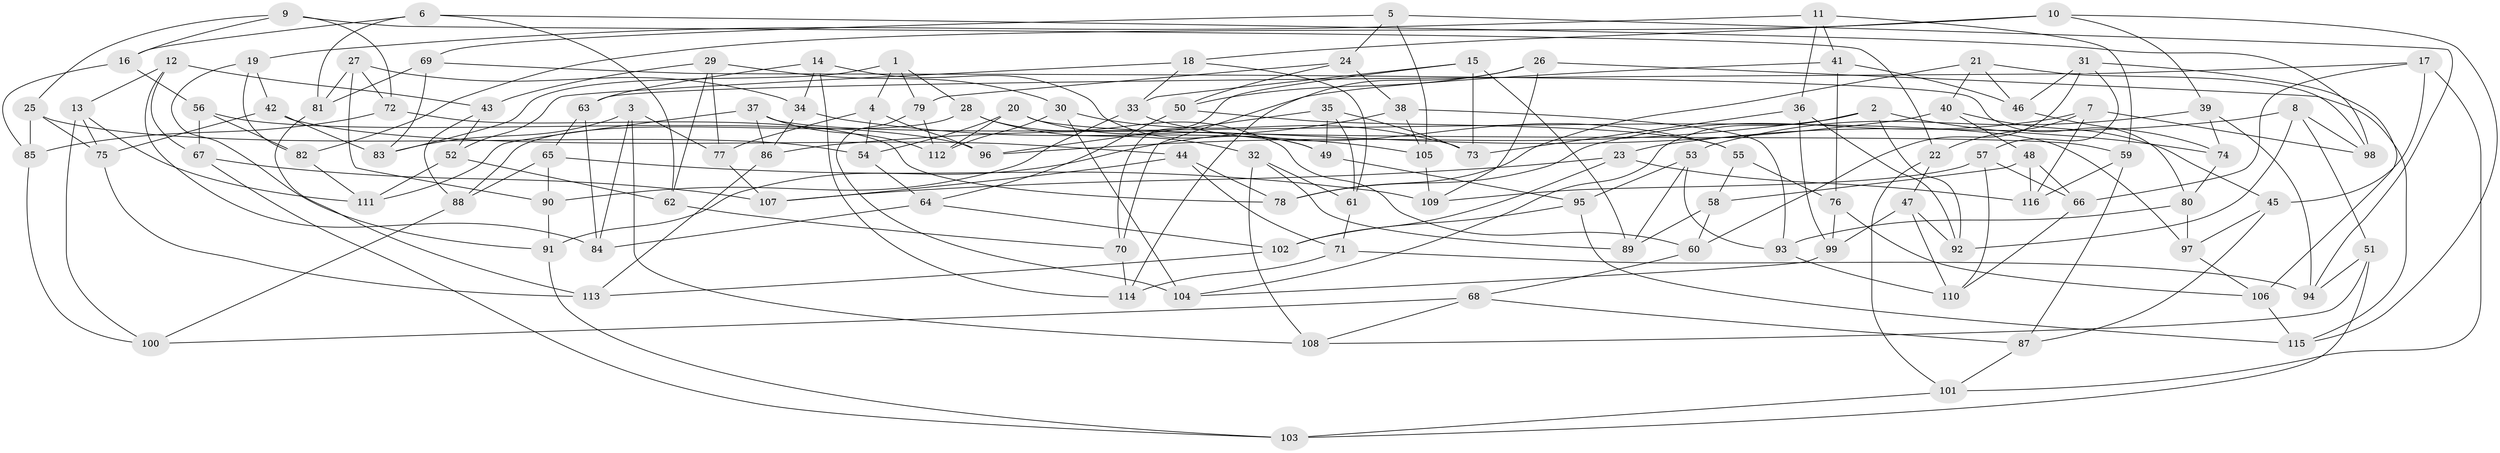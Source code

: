 // Generated by graph-tools (version 1.1) at 2025/03/03/09/25 03:03:02]
// undirected, 116 vertices, 232 edges
graph export_dot {
graph [start="1"]
  node [color=gray90,style=filled];
  1;
  2;
  3;
  4;
  5;
  6;
  7;
  8;
  9;
  10;
  11;
  12;
  13;
  14;
  15;
  16;
  17;
  18;
  19;
  20;
  21;
  22;
  23;
  24;
  25;
  26;
  27;
  28;
  29;
  30;
  31;
  32;
  33;
  34;
  35;
  36;
  37;
  38;
  39;
  40;
  41;
  42;
  43;
  44;
  45;
  46;
  47;
  48;
  49;
  50;
  51;
  52;
  53;
  54;
  55;
  56;
  57;
  58;
  59;
  60;
  61;
  62;
  63;
  64;
  65;
  66;
  67;
  68;
  69;
  70;
  71;
  72;
  73;
  74;
  75;
  76;
  77;
  78;
  79;
  80;
  81;
  82;
  83;
  84;
  85;
  86;
  87;
  88;
  89;
  90;
  91;
  92;
  93;
  94;
  95;
  96;
  97;
  98;
  99;
  100;
  101;
  102;
  103;
  104;
  105;
  106;
  107;
  108;
  109;
  110;
  111;
  112;
  113;
  114;
  115;
  116;
  1 -- 4;
  1 -- 83;
  1 -- 79;
  1 -- 28;
  2 -- 74;
  2 -- 104;
  2 -- 96;
  2 -- 92;
  3 -- 84;
  3 -- 77;
  3 -- 108;
  3 -- 83;
  4 -- 54;
  4 -- 77;
  4 -- 96;
  5 -- 69;
  5 -- 105;
  5 -- 94;
  5 -- 24;
  6 -- 16;
  6 -- 81;
  6 -- 98;
  6 -- 62;
  7 -- 78;
  7 -- 98;
  7 -- 22;
  7 -- 116;
  8 -- 98;
  8 -- 23;
  8 -- 51;
  8 -- 92;
  9 -- 22;
  9 -- 25;
  9 -- 16;
  9 -- 72;
  10 -- 82;
  10 -- 18;
  10 -- 115;
  10 -- 39;
  11 -- 36;
  11 -- 59;
  11 -- 41;
  11 -- 19;
  12 -- 43;
  12 -- 84;
  12 -- 67;
  12 -- 13;
  13 -- 75;
  13 -- 100;
  13 -- 111;
  14 -- 49;
  14 -- 114;
  14 -- 63;
  14 -- 34;
  15 -- 33;
  15 -- 73;
  15 -- 89;
  15 -- 70;
  16 -- 85;
  16 -- 56;
  17 -- 45;
  17 -- 66;
  17 -- 101;
  17 -- 63;
  18 -- 61;
  18 -- 33;
  18 -- 52;
  19 -- 82;
  19 -- 42;
  19 -- 91;
  20 -- 59;
  20 -- 112;
  20 -- 49;
  20 -- 54;
  21 -- 40;
  21 -- 46;
  21 -- 78;
  21 -- 98;
  22 -- 101;
  22 -- 47;
  23 -- 102;
  23 -- 107;
  23 -- 116;
  24 -- 79;
  24 -- 50;
  24 -- 38;
  25 -- 54;
  25 -- 85;
  25 -- 75;
  26 -- 109;
  26 -- 50;
  26 -- 115;
  26 -- 114;
  27 -- 81;
  27 -- 90;
  27 -- 72;
  27 -- 34;
  28 -- 88;
  28 -- 60;
  28 -- 32;
  29 -- 30;
  29 -- 62;
  29 -- 43;
  29 -- 77;
  30 -- 104;
  30 -- 112;
  30 -- 73;
  31 -- 46;
  31 -- 106;
  31 -- 57;
  31 -- 60;
  32 -- 89;
  32 -- 108;
  32 -- 61;
  33 -- 90;
  33 -- 55;
  34 -- 105;
  34 -- 86;
  35 -- 96;
  35 -- 49;
  35 -- 73;
  35 -- 61;
  36 -- 73;
  36 -- 92;
  36 -- 99;
  37 -- 86;
  37 -- 112;
  37 -- 97;
  37 -- 111;
  38 -- 91;
  38 -- 105;
  38 -- 93;
  39 -- 94;
  39 -- 74;
  39 -- 53;
  40 -- 86;
  40 -- 45;
  40 -- 48;
  41 -- 70;
  41 -- 76;
  41 -- 46;
  42 -- 75;
  42 -- 83;
  42 -- 44;
  43 -- 88;
  43 -- 52;
  44 -- 71;
  44 -- 107;
  44 -- 78;
  45 -- 87;
  45 -- 97;
  46 -- 74;
  47 -- 110;
  47 -- 99;
  47 -- 92;
  48 -- 58;
  48 -- 116;
  48 -- 66;
  49 -- 95;
  50 -- 55;
  50 -- 64;
  51 -- 94;
  51 -- 103;
  51 -- 108;
  52 -- 62;
  52 -- 111;
  53 -- 89;
  53 -- 95;
  53 -- 93;
  54 -- 64;
  55 -- 58;
  55 -- 76;
  56 -- 82;
  56 -- 67;
  56 -- 96;
  57 -- 66;
  57 -- 110;
  57 -- 109;
  58 -- 89;
  58 -- 60;
  59 -- 87;
  59 -- 116;
  60 -- 68;
  61 -- 71;
  62 -- 70;
  63 -- 65;
  63 -- 84;
  64 -- 102;
  64 -- 84;
  65 -- 109;
  65 -- 88;
  65 -- 90;
  66 -- 110;
  67 -- 107;
  67 -- 103;
  68 -- 87;
  68 -- 108;
  68 -- 100;
  69 -- 83;
  69 -- 80;
  69 -- 81;
  70 -- 114;
  71 -- 94;
  71 -- 114;
  72 -- 85;
  72 -- 78;
  74 -- 80;
  75 -- 113;
  76 -- 99;
  76 -- 106;
  77 -- 107;
  79 -- 104;
  79 -- 112;
  80 -- 93;
  80 -- 97;
  81 -- 113;
  82 -- 111;
  85 -- 100;
  86 -- 113;
  87 -- 101;
  88 -- 100;
  90 -- 91;
  91 -- 103;
  93 -- 110;
  95 -- 102;
  95 -- 115;
  97 -- 106;
  99 -- 104;
  101 -- 103;
  102 -- 113;
  105 -- 109;
  106 -- 115;
}
